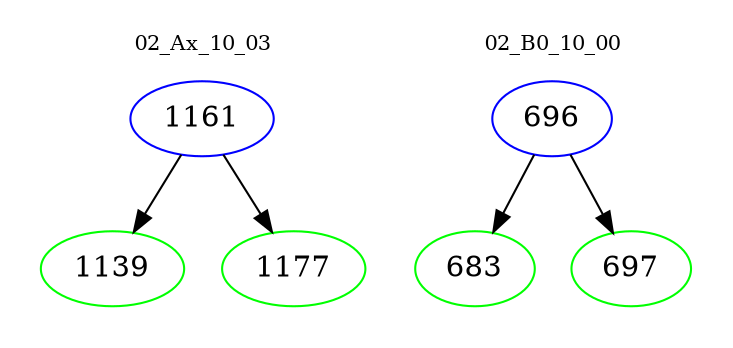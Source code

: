 digraph{
subgraph cluster_0 {
color = white
label = "02_Ax_10_03";
fontsize=10;
T0_1161 [label="1161", color="blue"]
T0_1161 -> T0_1139 [color="black"]
T0_1139 [label="1139", color="green"]
T0_1161 -> T0_1177 [color="black"]
T0_1177 [label="1177", color="green"]
}
subgraph cluster_1 {
color = white
label = "02_B0_10_00";
fontsize=10;
T1_696 [label="696", color="blue"]
T1_696 -> T1_683 [color="black"]
T1_683 [label="683", color="green"]
T1_696 -> T1_697 [color="black"]
T1_697 [label="697", color="green"]
}
}
